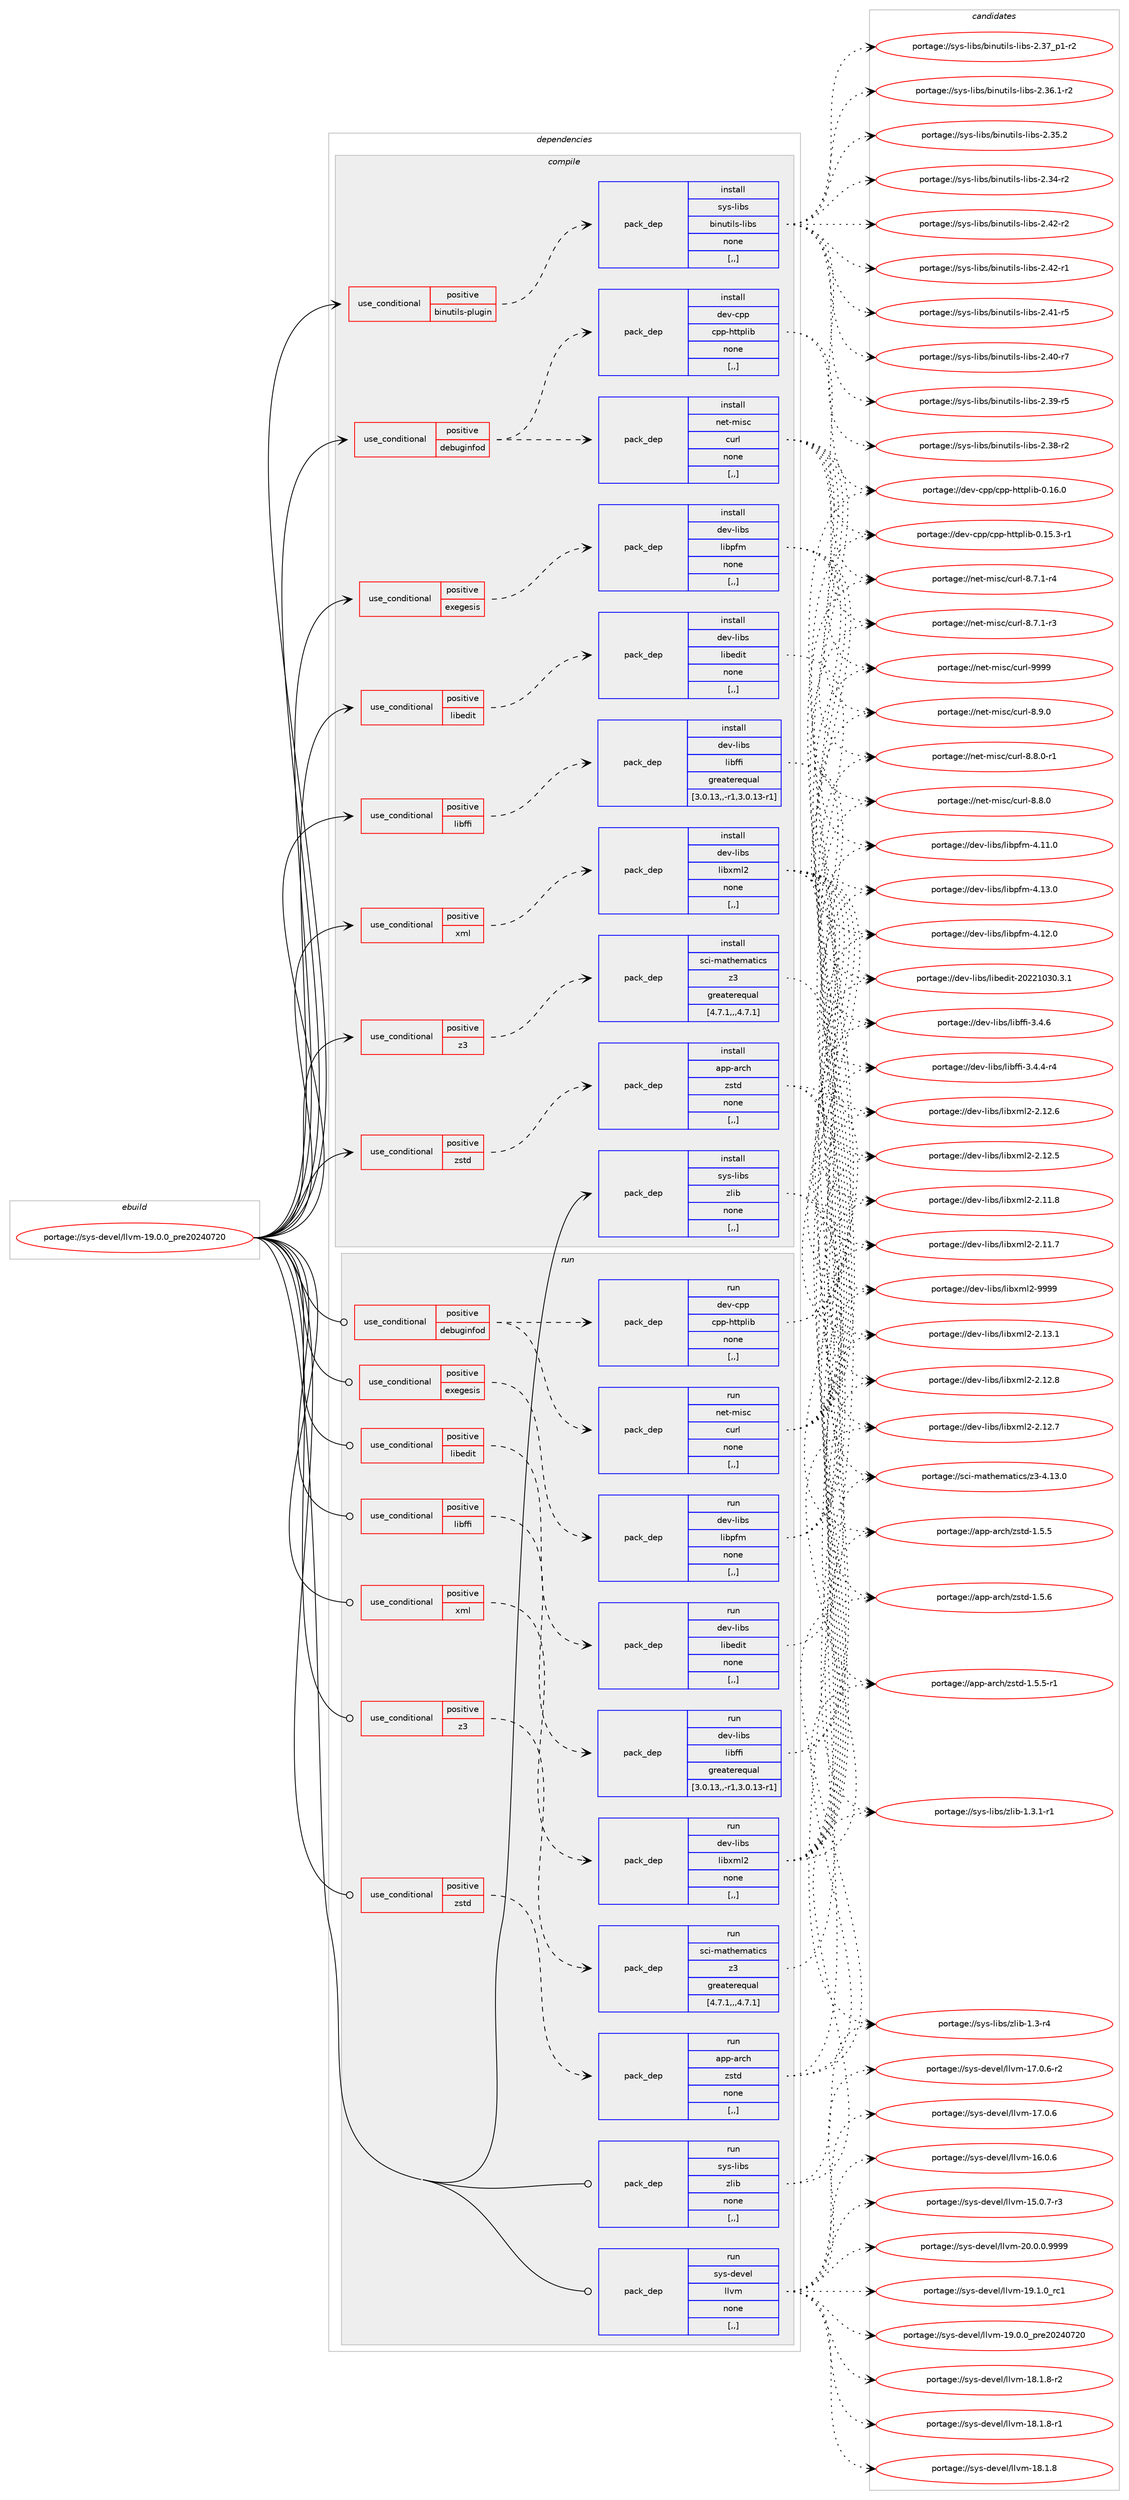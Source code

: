 digraph prolog {

# *************
# Graph options
# *************

newrank=true;
concentrate=true;
compound=true;
graph [rankdir=LR,fontname=Helvetica,fontsize=10,ranksep=1.5];#, ranksep=2.5, nodesep=0.2];
edge  [arrowhead=vee];
node  [fontname=Helvetica,fontsize=10];

# **********
# The ebuild
# **********

subgraph cluster_leftcol {
color=gray;
label=<<i>ebuild</i>>;
id [label="portage://sys-devel/llvm-19.0.0_pre20240720", color=red, width=4, href="../sys-devel/llvm-19.0.0_pre20240720.svg"];
}

# ****************
# The dependencies
# ****************

subgraph cluster_midcol {
color=gray;
label=<<i>dependencies</i>>;
subgraph cluster_compile {
fillcolor="#eeeeee";
style=filled;
label=<<i>compile</i>>;
subgraph cond115603 {
dependency434395 [label=<<TABLE BORDER="0" CELLBORDER="1" CELLSPACING="0" CELLPADDING="4"><TR><TD ROWSPAN="3" CELLPADDING="10">use_conditional</TD></TR><TR><TD>positive</TD></TR><TR><TD>binutils-plugin</TD></TR></TABLE>>, shape=none, color=red];
subgraph pack315846 {
dependency434396 [label=<<TABLE BORDER="0" CELLBORDER="1" CELLSPACING="0" CELLPADDING="4" WIDTH="220"><TR><TD ROWSPAN="6" CELLPADDING="30">pack_dep</TD></TR><TR><TD WIDTH="110">install</TD></TR><TR><TD>sys-libs</TD></TR><TR><TD>binutils-libs</TD></TR><TR><TD>none</TD></TR><TR><TD>[,,]</TD></TR></TABLE>>, shape=none, color=blue];
}
dependency434395:e -> dependency434396:w [weight=20,style="dashed",arrowhead="vee"];
}
id:e -> dependency434395:w [weight=20,style="solid",arrowhead="vee"];
subgraph cond115604 {
dependency434397 [label=<<TABLE BORDER="0" CELLBORDER="1" CELLSPACING="0" CELLPADDING="4"><TR><TD ROWSPAN="3" CELLPADDING="10">use_conditional</TD></TR><TR><TD>positive</TD></TR><TR><TD>debuginfod</TD></TR></TABLE>>, shape=none, color=red];
subgraph pack315847 {
dependency434398 [label=<<TABLE BORDER="0" CELLBORDER="1" CELLSPACING="0" CELLPADDING="4" WIDTH="220"><TR><TD ROWSPAN="6" CELLPADDING="30">pack_dep</TD></TR><TR><TD WIDTH="110">install</TD></TR><TR><TD>net-misc</TD></TR><TR><TD>curl</TD></TR><TR><TD>none</TD></TR><TR><TD>[,,]</TD></TR></TABLE>>, shape=none, color=blue];
}
dependency434397:e -> dependency434398:w [weight=20,style="dashed",arrowhead="vee"];
subgraph pack315848 {
dependency434399 [label=<<TABLE BORDER="0" CELLBORDER="1" CELLSPACING="0" CELLPADDING="4" WIDTH="220"><TR><TD ROWSPAN="6" CELLPADDING="30">pack_dep</TD></TR><TR><TD WIDTH="110">install</TD></TR><TR><TD>dev-cpp</TD></TR><TR><TD>cpp-httplib</TD></TR><TR><TD>none</TD></TR><TR><TD>[,,]</TD></TR></TABLE>>, shape=none, color=blue];
}
dependency434397:e -> dependency434399:w [weight=20,style="dashed",arrowhead="vee"];
}
id:e -> dependency434397:w [weight=20,style="solid",arrowhead="vee"];
subgraph cond115605 {
dependency434400 [label=<<TABLE BORDER="0" CELLBORDER="1" CELLSPACING="0" CELLPADDING="4"><TR><TD ROWSPAN="3" CELLPADDING="10">use_conditional</TD></TR><TR><TD>positive</TD></TR><TR><TD>exegesis</TD></TR></TABLE>>, shape=none, color=red];
subgraph pack315849 {
dependency434401 [label=<<TABLE BORDER="0" CELLBORDER="1" CELLSPACING="0" CELLPADDING="4" WIDTH="220"><TR><TD ROWSPAN="6" CELLPADDING="30">pack_dep</TD></TR><TR><TD WIDTH="110">install</TD></TR><TR><TD>dev-libs</TD></TR><TR><TD>libpfm</TD></TR><TR><TD>none</TD></TR><TR><TD>[,,]</TD></TR></TABLE>>, shape=none, color=blue];
}
dependency434400:e -> dependency434401:w [weight=20,style="dashed",arrowhead="vee"];
}
id:e -> dependency434400:w [weight=20,style="solid",arrowhead="vee"];
subgraph cond115606 {
dependency434402 [label=<<TABLE BORDER="0" CELLBORDER="1" CELLSPACING="0" CELLPADDING="4"><TR><TD ROWSPAN="3" CELLPADDING="10">use_conditional</TD></TR><TR><TD>positive</TD></TR><TR><TD>libedit</TD></TR></TABLE>>, shape=none, color=red];
subgraph pack315850 {
dependency434403 [label=<<TABLE BORDER="0" CELLBORDER="1" CELLSPACING="0" CELLPADDING="4" WIDTH="220"><TR><TD ROWSPAN="6" CELLPADDING="30">pack_dep</TD></TR><TR><TD WIDTH="110">install</TD></TR><TR><TD>dev-libs</TD></TR><TR><TD>libedit</TD></TR><TR><TD>none</TD></TR><TR><TD>[,,]</TD></TR></TABLE>>, shape=none, color=blue];
}
dependency434402:e -> dependency434403:w [weight=20,style="dashed",arrowhead="vee"];
}
id:e -> dependency434402:w [weight=20,style="solid",arrowhead="vee"];
subgraph cond115607 {
dependency434404 [label=<<TABLE BORDER="0" CELLBORDER="1" CELLSPACING="0" CELLPADDING="4"><TR><TD ROWSPAN="3" CELLPADDING="10">use_conditional</TD></TR><TR><TD>positive</TD></TR><TR><TD>libffi</TD></TR></TABLE>>, shape=none, color=red];
subgraph pack315851 {
dependency434405 [label=<<TABLE BORDER="0" CELLBORDER="1" CELLSPACING="0" CELLPADDING="4" WIDTH="220"><TR><TD ROWSPAN="6" CELLPADDING="30">pack_dep</TD></TR><TR><TD WIDTH="110">install</TD></TR><TR><TD>dev-libs</TD></TR><TR><TD>libffi</TD></TR><TR><TD>greaterequal</TD></TR><TR><TD>[3.0.13,,-r1,3.0.13-r1]</TD></TR></TABLE>>, shape=none, color=blue];
}
dependency434404:e -> dependency434405:w [weight=20,style="dashed",arrowhead="vee"];
}
id:e -> dependency434404:w [weight=20,style="solid",arrowhead="vee"];
subgraph cond115608 {
dependency434406 [label=<<TABLE BORDER="0" CELLBORDER="1" CELLSPACING="0" CELLPADDING="4"><TR><TD ROWSPAN="3" CELLPADDING="10">use_conditional</TD></TR><TR><TD>positive</TD></TR><TR><TD>xml</TD></TR></TABLE>>, shape=none, color=red];
subgraph pack315852 {
dependency434407 [label=<<TABLE BORDER="0" CELLBORDER="1" CELLSPACING="0" CELLPADDING="4" WIDTH="220"><TR><TD ROWSPAN="6" CELLPADDING="30">pack_dep</TD></TR><TR><TD WIDTH="110">install</TD></TR><TR><TD>dev-libs</TD></TR><TR><TD>libxml2</TD></TR><TR><TD>none</TD></TR><TR><TD>[,,]</TD></TR></TABLE>>, shape=none, color=blue];
}
dependency434406:e -> dependency434407:w [weight=20,style="dashed",arrowhead="vee"];
}
id:e -> dependency434406:w [weight=20,style="solid",arrowhead="vee"];
subgraph cond115609 {
dependency434408 [label=<<TABLE BORDER="0" CELLBORDER="1" CELLSPACING="0" CELLPADDING="4"><TR><TD ROWSPAN="3" CELLPADDING="10">use_conditional</TD></TR><TR><TD>positive</TD></TR><TR><TD>z3</TD></TR></TABLE>>, shape=none, color=red];
subgraph pack315853 {
dependency434409 [label=<<TABLE BORDER="0" CELLBORDER="1" CELLSPACING="0" CELLPADDING="4" WIDTH="220"><TR><TD ROWSPAN="6" CELLPADDING="30">pack_dep</TD></TR><TR><TD WIDTH="110">install</TD></TR><TR><TD>sci-mathematics</TD></TR><TR><TD>z3</TD></TR><TR><TD>greaterequal</TD></TR><TR><TD>[4.7.1,,,4.7.1]</TD></TR></TABLE>>, shape=none, color=blue];
}
dependency434408:e -> dependency434409:w [weight=20,style="dashed",arrowhead="vee"];
}
id:e -> dependency434408:w [weight=20,style="solid",arrowhead="vee"];
subgraph cond115610 {
dependency434410 [label=<<TABLE BORDER="0" CELLBORDER="1" CELLSPACING="0" CELLPADDING="4"><TR><TD ROWSPAN="3" CELLPADDING="10">use_conditional</TD></TR><TR><TD>positive</TD></TR><TR><TD>zstd</TD></TR></TABLE>>, shape=none, color=red];
subgraph pack315854 {
dependency434411 [label=<<TABLE BORDER="0" CELLBORDER="1" CELLSPACING="0" CELLPADDING="4" WIDTH="220"><TR><TD ROWSPAN="6" CELLPADDING="30">pack_dep</TD></TR><TR><TD WIDTH="110">install</TD></TR><TR><TD>app-arch</TD></TR><TR><TD>zstd</TD></TR><TR><TD>none</TD></TR><TR><TD>[,,]</TD></TR></TABLE>>, shape=none, color=blue];
}
dependency434410:e -> dependency434411:w [weight=20,style="dashed",arrowhead="vee"];
}
id:e -> dependency434410:w [weight=20,style="solid",arrowhead="vee"];
subgraph pack315855 {
dependency434412 [label=<<TABLE BORDER="0" CELLBORDER="1" CELLSPACING="0" CELLPADDING="4" WIDTH="220"><TR><TD ROWSPAN="6" CELLPADDING="30">pack_dep</TD></TR><TR><TD WIDTH="110">install</TD></TR><TR><TD>sys-libs</TD></TR><TR><TD>zlib</TD></TR><TR><TD>none</TD></TR><TR><TD>[,,]</TD></TR></TABLE>>, shape=none, color=blue];
}
id:e -> dependency434412:w [weight=20,style="solid",arrowhead="vee"];
}
subgraph cluster_compileandrun {
fillcolor="#eeeeee";
style=filled;
label=<<i>compile and run</i>>;
}
subgraph cluster_run {
fillcolor="#eeeeee";
style=filled;
label=<<i>run</i>>;
subgraph cond115611 {
dependency434413 [label=<<TABLE BORDER="0" CELLBORDER="1" CELLSPACING="0" CELLPADDING="4"><TR><TD ROWSPAN="3" CELLPADDING="10">use_conditional</TD></TR><TR><TD>positive</TD></TR><TR><TD>debuginfod</TD></TR></TABLE>>, shape=none, color=red];
subgraph pack315856 {
dependency434414 [label=<<TABLE BORDER="0" CELLBORDER="1" CELLSPACING="0" CELLPADDING="4" WIDTH="220"><TR><TD ROWSPAN="6" CELLPADDING="30">pack_dep</TD></TR><TR><TD WIDTH="110">run</TD></TR><TR><TD>net-misc</TD></TR><TR><TD>curl</TD></TR><TR><TD>none</TD></TR><TR><TD>[,,]</TD></TR></TABLE>>, shape=none, color=blue];
}
dependency434413:e -> dependency434414:w [weight=20,style="dashed",arrowhead="vee"];
subgraph pack315857 {
dependency434415 [label=<<TABLE BORDER="0" CELLBORDER="1" CELLSPACING="0" CELLPADDING="4" WIDTH="220"><TR><TD ROWSPAN="6" CELLPADDING="30">pack_dep</TD></TR><TR><TD WIDTH="110">run</TD></TR><TR><TD>dev-cpp</TD></TR><TR><TD>cpp-httplib</TD></TR><TR><TD>none</TD></TR><TR><TD>[,,]</TD></TR></TABLE>>, shape=none, color=blue];
}
dependency434413:e -> dependency434415:w [weight=20,style="dashed",arrowhead="vee"];
}
id:e -> dependency434413:w [weight=20,style="solid",arrowhead="odot"];
subgraph cond115612 {
dependency434416 [label=<<TABLE BORDER="0" CELLBORDER="1" CELLSPACING="0" CELLPADDING="4"><TR><TD ROWSPAN="3" CELLPADDING="10">use_conditional</TD></TR><TR><TD>positive</TD></TR><TR><TD>exegesis</TD></TR></TABLE>>, shape=none, color=red];
subgraph pack315858 {
dependency434417 [label=<<TABLE BORDER="0" CELLBORDER="1" CELLSPACING="0" CELLPADDING="4" WIDTH="220"><TR><TD ROWSPAN="6" CELLPADDING="30">pack_dep</TD></TR><TR><TD WIDTH="110">run</TD></TR><TR><TD>dev-libs</TD></TR><TR><TD>libpfm</TD></TR><TR><TD>none</TD></TR><TR><TD>[,,]</TD></TR></TABLE>>, shape=none, color=blue];
}
dependency434416:e -> dependency434417:w [weight=20,style="dashed",arrowhead="vee"];
}
id:e -> dependency434416:w [weight=20,style="solid",arrowhead="odot"];
subgraph cond115613 {
dependency434418 [label=<<TABLE BORDER="0" CELLBORDER="1" CELLSPACING="0" CELLPADDING="4"><TR><TD ROWSPAN="3" CELLPADDING="10">use_conditional</TD></TR><TR><TD>positive</TD></TR><TR><TD>libedit</TD></TR></TABLE>>, shape=none, color=red];
subgraph pack315859 {
dependency434419 [label=<<TABLE BORDER="0" CELLBORDER="1" CELLSPACING="0" CELLPADDING="4" WIDTH="220"><TR><TD ROWSPAN="6" CELLPADDING="30">pack_dep</TD></TR><TR><TD WIDTH="110">run</TD></TR><TR><TD>dev-libs</TD></TR><TR><TD>libedit</TD></TR><TR><TD>none</TD></TR><TR><TD>[,,]</TD></TR></TABLE>>, shape=none, color=blue];
}
dependency434418:e -> dependency434419:w [weight=20,style="dashed",arrowhead="vee"];
}
id:e -> dependency434418:w [weight=20,style="solid",arrowhead="odot"];
subgraph cond115614 {
dependency434420 [label=<<TABLE BORDER="0" CELLBORDER="1" CELLSPACING="0" CELLPADDING="4"><TR><TD ROWSPAN="3" CELLPADDING="10">use_conditional</TD></TR><TR><TD>positive</TD></TR><TR><TD>libffi</TD></TR></TABLE>>, shape=none, color=red];
subgraph pack315860 {
dependency434421 [label=<<TABLE BORDER="0" CELLBORDER="1" CELLSPACING="0" CELLPADDING="4" WIDTH="220"><TR><TD ROWSPAN="6" CELLPADDING="30">pack_dep</TD></TR><TR><TD WIDTH="110">run</TD></TR><TR><TD>dev-libs</TD></TR><TR><TD>libffi</TD></TR><TR><TD>greaterequal</TD></TR><TR><TD>[3.0.13,,-r1,3.0.13-r1]</TD></TR></TABLE>>, shape=none, color=blue];
}
dependency434420:e -> dependency434421:w [weight=20,style="dashed",arrowhead="vee"];
}
id:e -> dependency434420:w [weight=20,style="solid",arrowhead="odot"];
subgraph cond115615 {
dependency434422 [label=<<TABLE BORDER="0" CELLBORDER="1" CELLSPACING="0" CELLPADDING="4"><TR><TD ROWSPAN="3" CELLPADDING="10">use_conditional</TD></TR><TR><TD>positive</TD></TR><TR><TD>xml</TD></TR></TABLE>>, shape=none, color=red];
subgraph pack315861 {
dependency434423 [label=<<TABLE BORDER="0" CELLBORDER="1" CELLSPACING="0" CELLPADDING="4" WIDTH="220"><TR><TD ROWSPAN="6" CELLPADDING="30">pack_dep</TD></TR><TR><TD WIDTH="110">run</TD></TR><TR><TD>dev-libs</TD></TR><TR><TD>libxml2</TD></TR><TR><TD>none</TD></TR><TR><TD>[,,]</TD></TR></TABLE>>, shape=none, color=blue];
}
dependency434422:e -> dependency434423:w [weight=20,style="dashed",arrowhead="vee"];
}
id:e -> dependency434422:w [weight=20,style="solid",arrowhead="odot"];
subgraph cond115616 {
dependency434424 [label=<<TABLE BORDER="0" CELLBORDER="1" CELLSPACING="0" CELLPADDING="4"><TR><TD ROWSPAN="3" CELLPADDING="10">use_conditional</TD></TR><TR><TD>positive</TD></TR><TR><TD>z3</TD></TR></TABLE>>, shape=none, color=red];
subgraph pack315862 {
dependency434425 [label=<<TABLE BORDER="0" CELLBORDER="1" CELLSPACING="0" CELLPADDING="4" WIDTH="220"><TR><TD ROWSPAN="6" CELLPADDING="30">pack_dep</TD></TR><TR><TD WIDTH="110">run</TD></TR><TR><TD>sci-mathematics</TD></TR><TR><TD>z3</TD></TR><TR><TD>greaterequal</TD></TR><TR><TD>[4.7.1,,,4.7.1]</TD></TR></TABLE>>, shape=none, color=blue];
}
dependency434424:e -> dependency434425:w [weight=20,style="dashed",arrowhead="vee"];
}
id:e -> dependency434424:w [weight=20,style="solid",arrowhead="odot"];
subgraph cond115617 {
dependency434426 [label=<<TABLE BORDER="0" CELLBORDER="1" CELLSPACING="0" CELLPADDING="4"><TR><TD ROWSPAN="3" CELLPADDING="10">use_conditional</TD></TR><TR><TD>positive</TD></TR><TR><TD>zstd</TD></TR></TABLE>>, shape=none, color=red];
subgraph pack315863 {
dependency434427 [label=<<TABLE BORDER="0" CELLBORDER="1" CELLSPACING="0" CELLPADDING="4" WIDTH="220"><TR><TD ROWSPAN="6" CELLPADDING="30">pack_dep</TD></TR><TR><TD WIDTH="110">run</TD></TR><TR><TD>app-arch</TD></TR><TR><TD>zstd</TD></TR><TR><TD>none</TD></TR><TR><TD>[,,]</TD></TR></TABLE>>, shape=none, color=blue];
}
dependency434426:e -> dependency434427:w [weight=20,style="dashed",arrowhead="vee"];
}
id:e -> dependency434426:w [weight=20,style="solid",arrowhead="odot"];
subgraph pack315864 {
dependency434428 [label=<<TABLE BORDER="0" CELLBORDER="1" CELLSPACING="0" CELLPADDING="4" WIDTH="220"><TR><TD ROWSPAN="6" CELLPADDING="30">pack_dep</TD></TR><TR><TD WIDTH="110">run</TD></TR><TR><TD>sys-libs</TD></TR><TR><TD>zlib</TD></TR><TR><TD>none</TD></TR><TR><TD>[,,]</TD></TR></TABLE>>, shape=none, color=blue];
}
id:e -> dependency434428:w [weight=20,style="solid",arrowhead="odot"];
subgraph pack315865 {
dependency434429 [label=<<TABLE BORDER="0" CELLBORDER="1" CELLSPACING="0" CELLPADDING="4" WIDTH="220"><TR><TD ROWSPAN="6" CELLPADDING="30">pack_dep</TD></TR><TR><TD WIDTH="110">run</TD></TR><TR><TD>sys-devel</TD></TR><TR><TD>llvm</TD></TR><TR><TD>none</TD></TR><TR><TD>[,,]</TD></TR></TABLE>>, shape=none, color=blue];
}
id:e -> dependency434429:w [weight=20,style="solid",arrowhead="odot"];
}
}

# **************
# The candidates
# **************

subgraph cluster_choices {
rank=same;
color=gray;
label=<<i>candidates</i>>;

subgraph choice315846 {
color=black;
nodesep=1;
choice11512111545108105981154798105110117116105108115451081059811545504652504511450 [label="portage://sys-libs/binutils-libs-2.42-r2", color=red, width=4,href="../sys-libs/binutils-libs-2.42-r2.svg"];
choice11512111545108105981154798105110117116105108115451081059811545504652504511449 [label="portage://sys-libs/binutils-libs-2.42-r1", color=red, width=4,href="../sys-libs/binutils-libs-2.42-r1.svg"];
choice11512111545108105981154798105110117116105108115451081059811545504652494511453 [label="portage://sys-libs/binutils-libs-2.41-r5", color=red, width=4,href="../sys-libs/binutils-libs-2.41-r5.svg"];
choice11512111545108105981154798105110117116105108115451081059811545504652484511455 [label="portage://sys-libs/binutils-libs-2.40-r7", color=red, width=4,href="../sys-libs/binutils-libs-2.40-r7.svg"];
choice11512111545108105981154798105110117116105108115451081059811545504651574511453 [label="portage://sys-libs/binutils-libs-2.39-r5", color=red, width=4,href="../sys-libs/binutils-libs-2.39-r5.svg"];
choice11512111545108105981154798105110117116105108115451081059811545504651564511450 [label="portage://sys-libs/binutils-libs-2.38-r2", color=red, width=4,href="../sys-libs/binutils-libs-2.38-r2.svg"];
choice115121115451081059811547981051101171161051081154510810598115455046515595112494511450 [label="portage://sys-libs/binutils-libs-2.37_p1-r2", color=red, width=4,href="../sys-libs/binutils-libs-2.37_p1-r2.svg"];
choice115121115451081059811547981051101171161051081154510810598115455046515446494511450 [label="portage://sys-libs/binutils-libs-2.36.1-r2", color=red, width=4,href="../sys-libs/binutils-libs-2.36.1-r2.svg"];
choice11512111545108105981154798105110117116105108115451081059811545504651534650 [label="portage://sys-libs/binutils-libs-2.35.2", color=red, width=4,href="../sys-libs/binutils-libs-2.35.2.svg"];
choice11512111545108105981154798105110117116105108115451081059811545504651524511450 [label="portage://sys-libs/binutils-libs-2.34-r2", color=red, width=4,href="../sys-libs/binutils-libs-2.34-r2.svg"];
dependency434396:e -> choice11512111545108105981154798105110117116105108115451081059811545504652504511450:w [style=dotted,weight="100"];
dependency434396:e -> choice11512111545108105981154798105110117116105108115451081059811545504652504511449:w [style=dotted,weight="100"];
dependency434396:e -> choice11512111545108105981154798105110117116105108115451081059811545504652494511453:w [style=dotted,weight="100"];
dependency434396:e -> choice11512111545108105981154798105110117116105108115451081059811545504652484511455:w [style=dotted,weight="100"];
dependency434396:e -> choice11512111545108105981154798105110117116105108115451081059811545504651574511453:w [style=dotted,weight="100"];
dependency434396:e -> choice11512111545108105981154798105110117116105108115451081059811545504651564511450:w [style=dotted,weight="100"];
dependency434396:e -> choice115121115451081059811547981051101171161051081154510810598115455046515595112494511450:w [style=dotted,weight="100"];
dependency434396:e -> choice115121115451081059811547981051101171161051081154510810598115455046515446494511450:w [style=dotted,weight="100"];
dependency434396:e -> choice11512111545108105981154798105110117116105108115451081059811545504651534650:w [style=dotted,weight="100"];
dependency434396:e -> choice11512111545108105981154798105110117116105108115451081059811545504651524511450:w [style=dotted,weight="100"];
}
subgraph choice315847 {
color=black;
nodesep=1;
choice110101116451091051159947991171141084557575757 [label="portage://net-misc/curl-9999", color=red, width=4,href="../net-misc/curl-9999.svg"];
choice11010111645109105115994799117114108455646574648 [label="portage://net-misc/curl-8.9.0", color=red, width=4,href="../net-misc/curl-8.9.0.svg"];
choice110101116451091051159947991171141084556465646484511449 [label="portage://net-misc/curl-8.8.0-r1", color=red, width=4,href="../net-misc/curl-8.8.0-r1.svg"];
choice11010111645109105115994799117114108455646564648 [label="portage://net-misc/curl-8.8.0", color=red, width=4,href="../net-misc/curl-8.8.0.svg"];
choice110101116451091051159947991171141084556465546494511452 [label="portage://net-misc/curl-8.7.1-r4", color=red, width=4,href="../net-misc/curl-8.7.1-r4.svg"];
choice110101116451091051159947991171141084556465546494511451 [label="portage://net-misc/curl-8.7.1-r3", color=red, width=4,href="../net-misc/curl-8.7.1-r3.svg"];
dependency434398:e -> choice110101116451091051159947991171141084557575757:w [style=dotted,weight="100"];
dependency434398:e -> choice11010111645109105115994799117114108455646574648:w [style=dotted,weight="100"];
dependency434398:e -> choice110101116451091051159947991171141084556465646484511449:w [style=dotted,weight="100"];
dependency434398:e -> choice11010111645109105115994799117114108455646564648:w [style=dotted,weight="100"];
dependency434398:e -> choice110101116451091051159947991171141084556465546494511452:w [style=dotted,weight="100"];
dependency434398:e -> choice110101116451091051159947991171141084556465546494511451:w [style=dotted,weight="100"];
}
subgraph choice315848 {
color=black;
nodesep=1;
choice10010111845991121124799112112451041161161121081059845484649544648 [label="portage://dev-cpp/cpp-httplib-0.16.0", color=red, width=4,href="../dev-cpp/cpp-httplib-0.16.0.svg"];
choice100101118459911211247991121124510411611611210810598454846495346514511449 [label="portage://dev-cpp/cpp-httplib-0.15.3-r1", color=red, width=4,href="../dev-cpp/cpp-httplib-0.15.3-r1.svg"];
dependency434399:e -> choice10010111845991121124799112112451041161161121081059845484649544648:w [style=dotted,weight="100"];
dependency434399:e -> choice100101118459911211247991121124510411611611210810598454846495346514511449:w [style=dotted,weight="100"];
}
subgraph choice315849 {
color=black;
nodesep=1;
choice1001011184510810598115471081059811210210945524649514648 [label="portage://dev-libs/libpfm-4.13.0", color=red, width=4,href="../dev-libs/libpfm-4.13.0.svg"];
choice1001011184510810598115471081059811210210945524649504648 [label="portage://dev-libs/libpfm-4.12.0", color=red, width=4,href="../dev-libs/libpfm-4.12.0.svg"];
choice1001011184510810598115471081059811210210945524649494648 [label="portage://dev-libs/libpfm-4.11.0", color=red, width=4,href="../dev-libs/libpfm-4.11.0.svg"];
dependency434401:e -> choice1001011184510810598115471081059811210210945524649514648:w [style=dotted,weight="100"];
dependency434401:e -> choice1001011184510810598115471081059811210210945524649504648:w [style=dotted,weight="100"];
dependency434401:e -> choice1001011184510810598115471081059811210210945524649494648:w [style=dotted,weight="100"];
}
subgraph choice315850 {
color=black;
nodesep=1;
choice1001011184510810598115471081059810110010511645504850504948514846514649 [label="portage://dev-libs/libedit-20221030.3.1", color=red, width=4,href="../dev-libs/libedit-20221030.3.1.svg"];
dependency434403:e -> choice1001011184510810598115471081059810110010511645504850504948514846514649:w [style=dotted,weight="100"];
}
subgraph choice315851 {
color=black;
nodesep=1;
choice10010111845108105981154710810598102102105455146524654 [label="portage://dev-libs/libffi-3.4.6", color=red, width=4,href="../dev-libs/libffi-3.4.6.svg"];
choice100101118451081059811547108105981021021054551465246524511452 [label="portage://dev-libs/libffi-3.4.4-r4", color=red, width=4,href="../dev-libs/libffi-3.4.4-r4.svg"];
dependency434405:e -> choice10010111845108105981154710810598102102105455146524654:w [style=dotted,weight="100"];
dependency434405:e -> choice100101118451081059811547108105981021021054551465246524511452:w [style=dotted,weight="100"];
}
subgraph choice315852 {
color=black;
nodesep=1;
choice10010111845108105981154710810598120109108504557575757 [label="portage://dev-libs/libxml2-9999", color=red, width=4,href="../dev-libs/libxml2-9999.svg"];
choice100101118451081059811547108105981201091085045504649514649 [label="portage://dev-libs/libxml2-2.13.1", color=red, width=4,href="../dev-libs/libxml2-2.13.1.svg"];
choice100101118451081059811547108105981201091085045504649504656 [label="portage://dev-libs/libxml2-2.12.8", color=red, width=4,href="../dev-libs/libxml2-2.12.8.svg"];
choice100101118451081059811547108105981201091085045504649504655 [label="portage://dev-libs/libxml2-2.12.7", color=red, width=4,href="../dev-libs/libxml2-2.12.7.svg"];
choice100101118451081059811547108105981201091085045504649504654 [label="portage://dev-libs/libxml2-2.12.6", color=red, width=4,href="../dev-libs/libxml2-2.12.6.svg"];
choice100101118451081059811547108105981201091085045504649504653 [label="portage://dev-libs/libxml2-2.12.5", color=red, width=4,href="../dev-libs/libxml2-2.12.5.svg"];
choice100101118451081059811547108105981201091085045504649494656 [label="portage://dev-libs/libxml2-2.11.8", color=red, width=4,href="../dev-libs/libxml2-2.11.8.svg"];
choice100101118451081059811547108105981201091085045504649494655 [label="portage://dev-libs/libxml2-2.11.7", color=red, width=4,href="../dev-libs/libxml2-2.11.7.svg"];
dependency434407:e -> choice10010111845108105981154710810598120109108504557575757:w [style=dotted,weight="100"];
dependency434407:e -> choice100101118451081059811547108105981201091085045504649514649:w [style=dotted,weight="100"];
dependency434407:e -> choice100101118451081059811547108105981201091085045504649504656:w [style=dotted,weight="100"];
dependency434407:e -> choice100101118451081059811547108105981201091085045504649504655:w [style=dotted,weight="100"];
dependency434407:e -> choice100101118451081059811547108105981201091085045504649504654:w [style=dotted,weight="100"];
dependency434407:e -> choice100101118451081059811547108105981201091085045504649504653:w [style=dotted,weight="100"];
dependency434407:e -> choice100101118451081059811547108105981201091085045504649494656:w [style=dotted,weight="100"];
dependency434407:e -> choice100101118451081059811547108105981201091085045504649494655:w [style=dotted,weight="100"];
}
subgraph choice315853 {
color=black;
nodesep=1;
choice1159910545109971161041011099711610599115471225145524649514648 [label="portage://sci-mathematics/z3-4.13.0", color=red, width=4,href="../sci-mathematics/z3-4.13.0.svg"];
dependency434409:e -> choice1159910545109971161041011099711610599115471225145524649514648:w [style=dotted,weight="100"];
}
subgraph choice315854 {
color=black;
nodesep=1;
choice9711211245971149910447122115116100454946534654 [label="portage://app-arch/zstd-1.5.6", color=red, width=4,href="../app-arch/zstd-1.5.6.svg"];
choice97112112459711499104471221151161004549465346534511449 [label="portage://app-arch/zstd-1.5.5-r1", color=red, width=4,href="../app-arch/zstd-1.5.5-r1.svg"];
choice9711211245971149910447122115116100454946534653 [label="portage://app-arch/zstd-1.5.5", color=red, width=4,href="../app-arch/zstd-1.5.5.svg"];
dependency434411:e -> choice9711211245971149910447122115116100454946534654:w [style=dotted,weight="100"];
dependency434411:e -> choice97112112459711499104471221151161004549465346534511449:w [style=dotted,weight="100"];
dependency434411:e -> choice9711211245971149910447122115116100454946534653:w [style=dotted,weight="100"];
}
subgraph choice315855 {
color=black;
nodesep=1;
choice115121115451081059811547122108105984549465146494511449 [label="portage://sys-libs/zlib-1.3.1-r1", color=red, width=4,href="../sys-libs/zlib-1.3.1-r1.svg"];
choice11512111545108105981154712210810598454946514511452 [label="portage://sys-libs/zlib-1.3-r4", color=red, width=4,href="../sys-libs/zlib-1.3-r4.svg"];
dependency434412:e -> choice115121115451081059811547122108105984549465146494511449:w [style=dotted,weight="100"];
dependency434412:e -> choice11512111545108105981154712210810598454946514511452:w [style=dotted,weight="100"];
}
subgraph choice315856 {
color=black;
nodesep=1;
choice110101116451091051159947991171141084557575757 [label="portage://net-misc/curl-9999", color=red, width=4,href="../net-misc/curl-9999.svg"];
choice11010111645109105115994799117114108455646574648 [label="portage://net-misc/curl-8.9.0", color=red, width=4,href="../net-misc/curl-8.9.0.svg"];
choice110101116451091051159947991171141084556465646484511449 [label="portage://net-misc/curl-8.8.0-r1", color=red, width=4,href="../net-misc/curl-8.8.0-r1.svg"];
choice11010111645109105115994799117114108455646564648 [label="portage://net-misc/curl-8.8.0", color=red, width=4,href="../net-misc/curl-8.8.0.svg"];
choice110101116451091051159947991171141084556465546494511452 [label="portage://net-misc/curl-8.7.1-r4", color=red, width=4,href="../net-misc/curl-8.7.1-r4.svg"];
choice110101116451091051159947991171141084556465546494511451 [label="portage://net-misc/curl-8.7.1-r3", color=red, width=4,href="../net-misc/curl-8.7.1-r3.svg"];
dependency434414:e -> choice110101116451091051159947991171141084557575757:w [style=dotted,weight="100"];
dependency434414:e -> choice11010111645109105115994799117114108455646574648:w [style=dotted,weight="100"];
dependency434414:e -> choice110101116451091051159947991171141084556465646484511449:w [style=dotted,weight="100"];
dependency434414:e -> choice11010111645109105115994799117114108455646564648:w [style=dotted,weight="100"];
dependency434414:e -> choice110101116451091051159947991171141084556465546494511452:w [style=dotted,weight="100"];
dependency434414:e -> choice110101116451091051159947991171141084556465546494511451:w [style=dotted,weight="100"];
}
subgraph choice315857 {
color=black;
nodesep=1;
choice10010111845991121124799112112451041161161121081059845484649544648 [label="portage://dev-cpp/cpp-httplib-0.16.0", color=red, width=4,href="../dev-cpp/cpp-httplib-0.16.0.svg"];
choice100101118459911211247991121124510411611611210810598454846495346514511449 [label="portage://dev-cpp/cpp-httplib-0.15.3-r1", color=red, width=4,href="../dev-cpp/cpp-httplib-0.15.3-r1.svg"];
dependency434415:e -> choice10010111845991121124799112112451041161161121081059845484649544648:w [style=dotted,weight="100"];
dependency434415:e -> choice100101118459911211247991121124510411611611210810598454846495346514511449:w [style=dotted,weight="100"];
}
subgraph choice315858 {
color=black;
nodesep=1;
choice1001011184510810598115471081059811210210945524649514648 [label="portage://dev-libs/libpfm-4.13.0", color=red, width=4,href="../dev-libs/libpfm-4.13.0.svg"];
choice1001011184510810598115471081059811210210945524649504648 [label="portage://dev-libs/libpfm-4.12.0", color=red, width=4,href="../dev-libs/libpfm-4.12.0.svg"];
choice1001011184510810598115471081059811210210945524649494648 [label="portage://dev-libs/libpfm-4.11.0", color=red, width=4,href="../dev-libs/libpfm-4.11.0.svg"];
dependency434417:e -> choice1001011184510810598115471081059811210210945524649514648:w [style=dotted,weight="100"];
dependency434417:e -> choice1001011184510810598115471081059811210210945524649504648:w [style=dotted,weight="100"];
dependency434417:e -> choice1001011184510810598115471081059811210210945524649494648:w [style=dotted,weight="100"];
}
subgraph choice315859 {
color=black;
nodesep=1;
choice1001011184510810598115471081059810110010511645504850504948514846514649 [label="portage://dev-libs/libedit-20221030.3.1", color=red, width=4,href="../dev-libs/libedit-20221030.3.1.svg"];
dependency434419:e -> choice1001011184510810598115471081059810110010511645504850504948514846514649:w [style=dotted,weight="100"];
}
subgraph choice315860 {
color=black;
nodesep=1;
choice10010111845108105981154710810598102102105455146524654 [label="portage://dev-libs/libffi-3.4.6", color=red, width=4,href="../dev-libs/libffi-3.4.6.svg"];
choice100101118451081059811547108105981021021054551465246524511452 [label="portage://dev-libs/libffi-3.4.4-r4", color=red, width=4,href="../dev-libs/libffi-3.4.4-r4.svg"];
dependency434421:e -> choice10010111845108105981154710810598102102105455146524654:w [style=dotted,weight="100"];
dependency434421:e -> choice100101118451081059811547108105981021021054551465246524511452:w [style=dotted,weight="100"];
}
subgraph choice315861 {
color=black;
nodesep=1;
choice10010111845108105981154710810598120109108504557575757 [label="portage://dev-libs/libxml2-9999", color=red, width=4,href="../dev-libs/libxml2-9999.svg"];
choice100101118451081059811547108105981201091085045504649514649 [label="portage://dev-libs/libxml2-2.13.1", color=red, width=4,href="../dev-libs/libxml2-2.13.1.svg"];
choice100101118451081059811547108105981201091085045504649504656 [label="portage://dev-libs/libxml2-2.12.8", color=red, width=4,href="../dev-libs/libxml2-2.12.8.svg"];
choice100101118451081059811547108105981201091085045504649504655 [label="portage://dev-libs/libxml2-2.12.7", color=red, width=4,href="../dev-libs/libxml2-2.12.7.svg"];
choice100101118451081059811547108105981201091085045504649504654 [label="portage://dev-libs/libxml2-2.12.6", color=red, width=4,href="../dev-libs/libxml2-2.12.6.svg"];
choice100101118451081059811547108105981201091085045504649504653 [label="portage://dev-libs/libxml2-2.12.5", color=red, width=4,href="../dev-libs/libxml2-2.12.5.svg"];
choice100101118451081059811547108105981201091085045504649494656 [label="portage://dev-libs/libxml2-2.11.8", color=red, width=4,href="../dev-libs/libxml2-2.11.8.svg"];
choice100101118451081059811547108105981201091085045504649494655 [label="portage://dev-libs/libxml2-2.11.7", color=red, width=4,href="../dev-libs/libxml2-2.11.7.svg"];
dependency434423:e -> choice10010111845108105981154710810598120109108504557575757:w [style=dotted,weight="100"];
dependency434423:e -> choice100101118451081059811547108105981201091085045504649514649:w [style=dotted,weight="100"];
dependency434423:e -> choice100101118451081059811547108105981201091085045504649504656:w [style=dotted,weight="100"];
dependency434423:e -> choice100101118451081059811547108105981201091085045504649504655:w [style=dotted,weight="100"];
dependency434423:e -> choice100101118451081059811547108105981201091085045504649504654:w [style=dotted,weight="100"];
dependency434423:e -> choice100101118451081059811547108105981201091085045504649504653:w [style=dotted,weight="100"];
dependency434423:e -> choice100101118451081059811547108105981201091085045504649494656:w [style=dotted,weight="100"];
dependency434423:e -> choice100101118451081059811547108105981201091085045504649494655:w [style=dotted,weight="100"];
}
subgraph choice315862 {
color=black;
nodesep=1;
choice1159910545109971161041011099711610599115471225145524649514648 [label="portage://sci-mathematics/z3-4.13.0", color=red, width=4,href="../sci-mathematics/z3-4.13.0.svg"];
dependency434425:e -> choice1159910545109971161041011099711610599115471225145524649514648:w [style=dotted,weight="100"];
}
subgraph choice315863 {
color=black;
nodesep=1;
choice9711211245971149910447122115116100454946534654 [label="portage://app-arch/zstd-1.5.6", color=red, width=4,href="../app-arch/zstd-1.5.6.svg"];
choice97112112459711499104471221151161004549465346534511449 [label="portage://app-arch/zstd-1.5.5-r1", color=red, width=4,href="../app-arch/zstd-1.5.5-r1.svg"];
choice9711211245971149910447122115116100454946534653 [label="portage://app-arch/zstd-1.5.5", color=red, width=4,href="../app-arch/zstd-1.5.5.svg"];
dependency434427:e -> choice9711211245971149910447122115116100454946534654:w [style=dotted,weight="100"];
dependency434427:e -> choice97112112459711499104471221151161004549465346534511449:w [style=dotted,weight="100"];
dependency434427:e -> choice9711211245971149910447122115116100454946534653:w [style=dotted,weight="100"];
}
subgraph choice315864 {
color=black;
nodesep=1;
choice115121115451081059811547122108105984549465146494511449 [label="portage://sys-libs/zlib-1.3.1-r1", color=red, width=4,href="../sys-libs/zlib-1.3.1-r1.svg"];
choice11512111545108105981154712210810598454946514511452 [label="portage://sys-libs/zlib-1.3-r4", color=red, width=4,href="../sys-libs/zlib-1.3-r4.svg"];
dependency434428:e -> choice115121115451081059811547122108105984549465146494511449:w [style=dotted,weight="100"];
dependency434428:e -> choice11512111545108105981154712210810598454946514511452:w [style=dotted,weight="100"];
}
subgraph choice315865 {
color=black;
nodesep=1;
choice1151211154510010111810110847108108118109455048464846484657575757 [label="portage://sys-devel/llvm-20.0.0.9999", color=red, width=4,href="../sys-devel/llvm-20.0.0.9999.svg"];
choice115121115451001011181011084710810811810945495746494648951149949 [label="portage://sys-devel/llvm-19.1.0_rc1", color=red, width=4,href="../sys-devel/llvm-19.1.0_rc1.svg"];
choice115121115451001011181011084710810811810945495746484648951121141015048505248555048 [label="portage://sys-devel/llvm-19.0.0_pre20240720", color=red, width=4,href="../sys-devel/llvm-19.0.0_pre20240720.svg"];
choice1151211154510010111810110847108108118109454956464946564511450 [label="portage://sys-devel/llvm-18.1.8-r2", color=red, width=4,href="../sys-devel/llvm-18.1.8-r2.svg"];
choice1151211154510010111810110847108108118109454956464946564511449 [label="portage://sys-devel/llvm-18.1.8-r1", color=red, width=4,href="../sys-devel/llvm-18.1.8-r1.svg"];
choice115121115451001011181011084710810811810945495646494656 [label="portage://sys-devel/llvm-18.1.8", color=red, width=4,href="../sys-devel/llvm-18.1.8.svg"];
choice1151211154510010111810110847108108118109454955464846544511450 [label="portage://sys-devel/llvm-17.0.6-r2", color=red, width=4,href="../sys-devel/llvm-17.0.6-r2.svg"];
choice115121115451001011181011084710810811810945495546484654 [label="portage://sys-devel/llvm-17.0.6", color=red, width=4,href="../sys-devel/llvm-17.0.6.svg"];
choice115121115451001011181011084710810811810945495446484654 [label="portage://sys-devel/llvm-16.0.6", color=red, width=4,href="../sys-devel/llvm-16.0.6.svg"];
choice1151211154510010111810110847108108118109454953464846554511451 [label="portage://sys-devel/llvm-15.0.7-r3", color=red, width=4,href="../sys-devel/llvm-15.0.7-r3.svg"];
dependency434429:e -> choice1151211154510010111810110847108108118109455048464846484657575757:w [style=dotted,weight="100"];
dependency434429:e -> choice115121115451001011181011084710810811810945495746494648951149949:w [style=dotted,weight="100"];
dependency434429:e -> choice115121115451001011181011084710810811810945495746484648951121141015048505248555048:w [style=dotted,weight="100"];
dependency434429:e -> choice1151211154510010111810110847108108118109454956464946564511450:w [style=dotted,weight="100"];
dependency434429:e -> choice1151211154510010111810110847108108118109454956464946564511449:w [style=dotted,weight="100"];
dependency434429:e -> choice115121115451001011181011084710810811810945495646494656:w [style=dotted,weight="100"];
dependency434429:e -> choice1151211154510010111810110847108108118109454955464846544511450:w [style=dotted,weight="100"];
dependency434429:e -> choice115121115451001011181011084710810811810945495546484654:w [style=dotted,weight="100"];
dependency434429:e -> choice115121115451001011181011084710810811810945495446484654:w [style=dotted,weight="100"];
dependency434429:e -> choice1151211154510010111810110847108108118109454953464846554511451:w [style=dotted,weight="100"];
}
}

}
